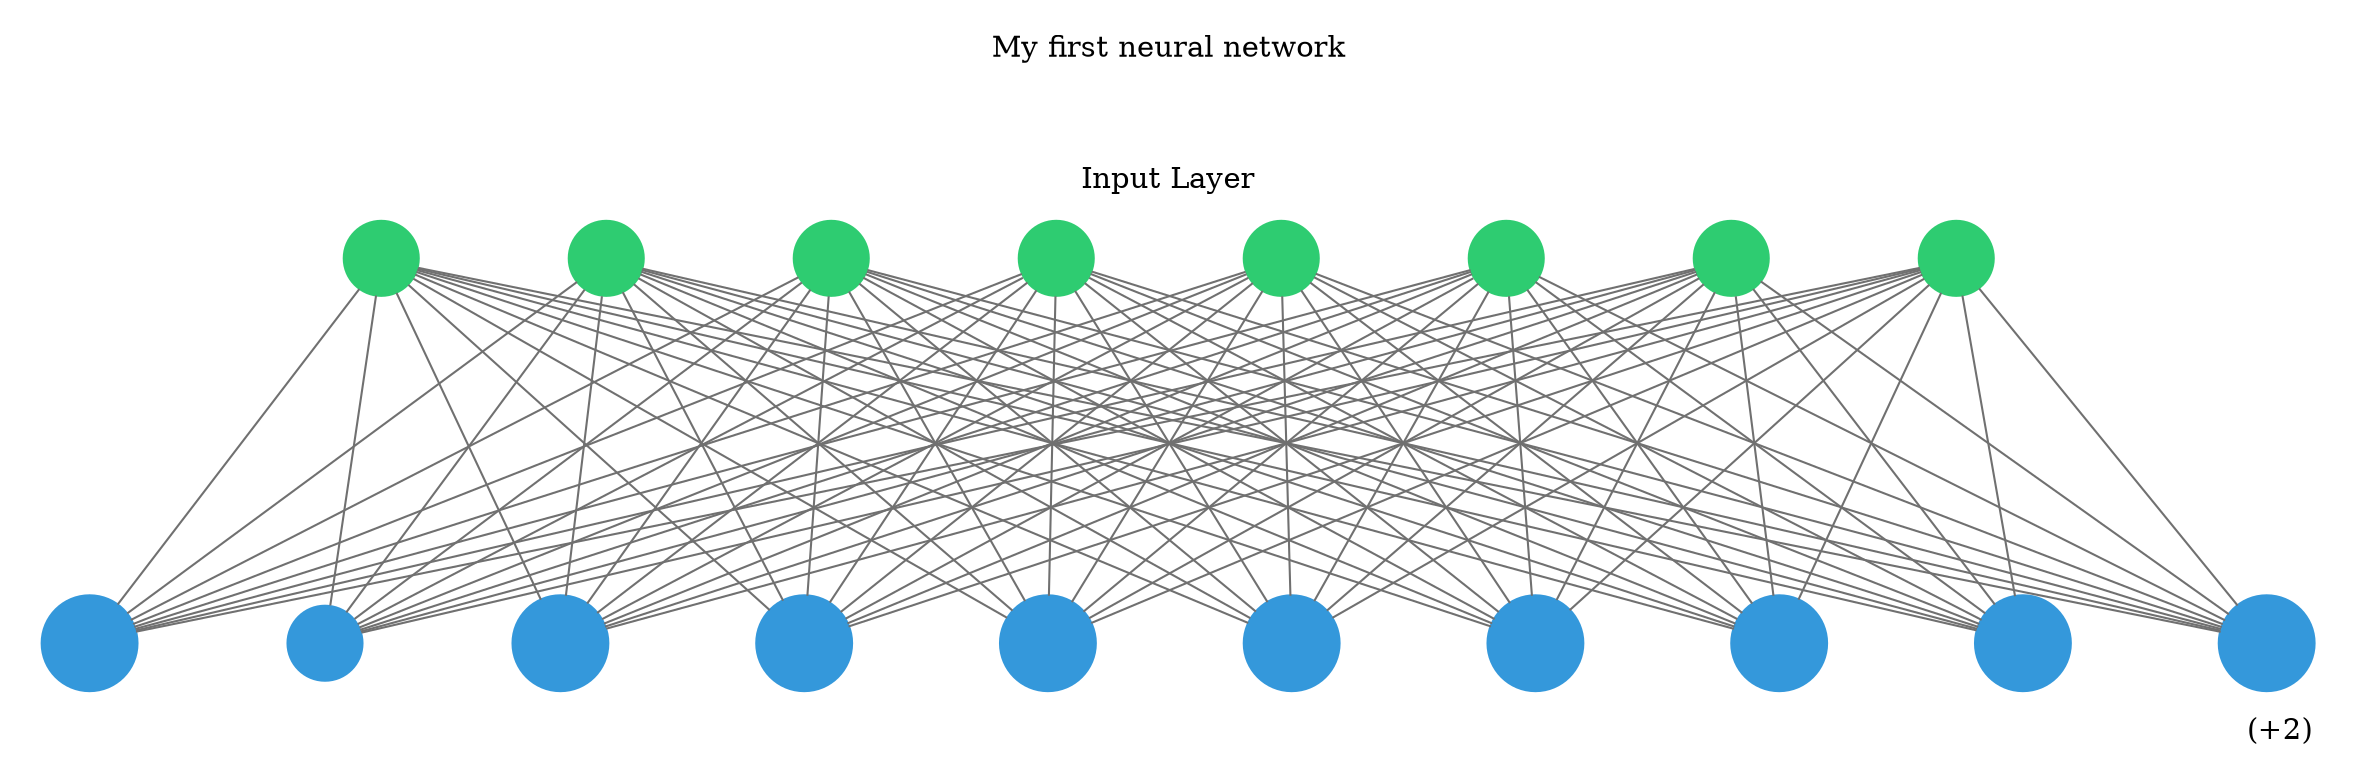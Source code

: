digraph g {
	graph [nodesep=1 ranksep=2 splines=false]
	edge [arrowhead=none color="#707070"]
	subgraph cluster_input {
		node [color="#2ecc71" fontcolor="#2ecc71" shape=circle style=filled]
		color=white
		1
		label="My first neural network



Input Layer"
		rank=same
		2
		label="My first neural network



Input Layer"
		rank=same
		3
		label="My first neural network



Input Layer"
		rank=same
		4
		label="My first neural network



Input Layer"
		rank=same
		5
		label="My first neural network



Input Layer"
		rank=same
		6
		label="My first neural network



Input Layer"
		rank=same
		7
		label="My first neural network



Input Layer"
		rank=same
		8
		label="My first neural network



Input Layer"
		rank=same
	}
	1 -> 9
	2 -> 9
	3 -> 9
	4 -> 9
	5 -> 9
	6 -> 9
	7 -> 9
	8 -> 9
	1 -> 10
	2 -> 10
	3 -> 10
	4 -> 10
	5 -> 10
	6 -> 10
	7 -> 10
	8 -> 10
	1 -> 11
	2 -> 11
	3 -> 11
	4 -> 11
	5 -> 11
	6 -> 11
	7 -> 11
	8 -> 11
	1 -> 12
	2 -> 12
	3 -> 12
	4 -> 12
	5 -> 12
	6 -> 12
	7 -> 12
	8 -> 12
	1 -> 13
	2 -> 13
	3 -> 13
	4 -> 13
	5 -> 13
	6 -> 13
	7 -> 13
	8 -> 13
	1 -> 14
	2 -> 14
	3 -> 14
	4 -> 14
	5 -> 14
	6 -> 14
	7 -> 14
	8 -> 14
	1 -> 15
	2 -> 15
	3 -> 15
	4 -> 15
	5 -> 15
	6 -> 15
	7 -> 15
	8 -> 15
	1 -> 16
	2 -> 16
	3 -> 16
	4 -> 16
	5 -> 16
	6 -> 16
	7 -> 16
	8 -> 16
	1 -> 17
	2 -> 17
	3 -> 17
	4 -> 17
	5 -> 17
	6 -> 17
	7 -> 17
	8 -> 17
	1 -> 18
	2 -> 18
	3 -> 18
	4 -> 18
	5 -> 18
	6 -> 18
	7 -> 18
	8 -> 18
	subgraph cluster_1 {
		color=white
		rank=same
		label=" (+2)" labeljust=right labelloc=b
		9 [color="#3498db" fontcolor="#3498db" shape=circle style=filled]
		10 [color="#3498db" fontcolor="#3498db" shape=circle style=filled]
		11 [color="#3498db" fontcolor="#3498db" shape=circle style=filled]
		12 [color="#3498db" fontcolor="#3498db" shape=circle style=filled]
		13 [color="#3498db" fontcolor="#3498db" shape=circle style=filled]
		14 [color="#3498db" fontcolor="#3498db" shape=circle style=filled]
		15 [color="#3498db" fontcolor="#3498db" shape=circle style=filled]
		16 [color="#3498db" fontcolor="#3498db" shape=circle style=filled]
		17 [color="#3498db" fontcolor="#3498db" shape=circle style=filled]
		18 [color="#3498db" fontcolor="#3498db" shape=circle style=filled]
	}
	subgraph cluster_output {
		node [color="#2ecc71" fontcolor="#2ecc71" shape=circle style=filled]
		color=white
		rank=same
		labeljust=1
		label="Output Layer" labelloc=bottom
	}
	arrowShape=none
}
